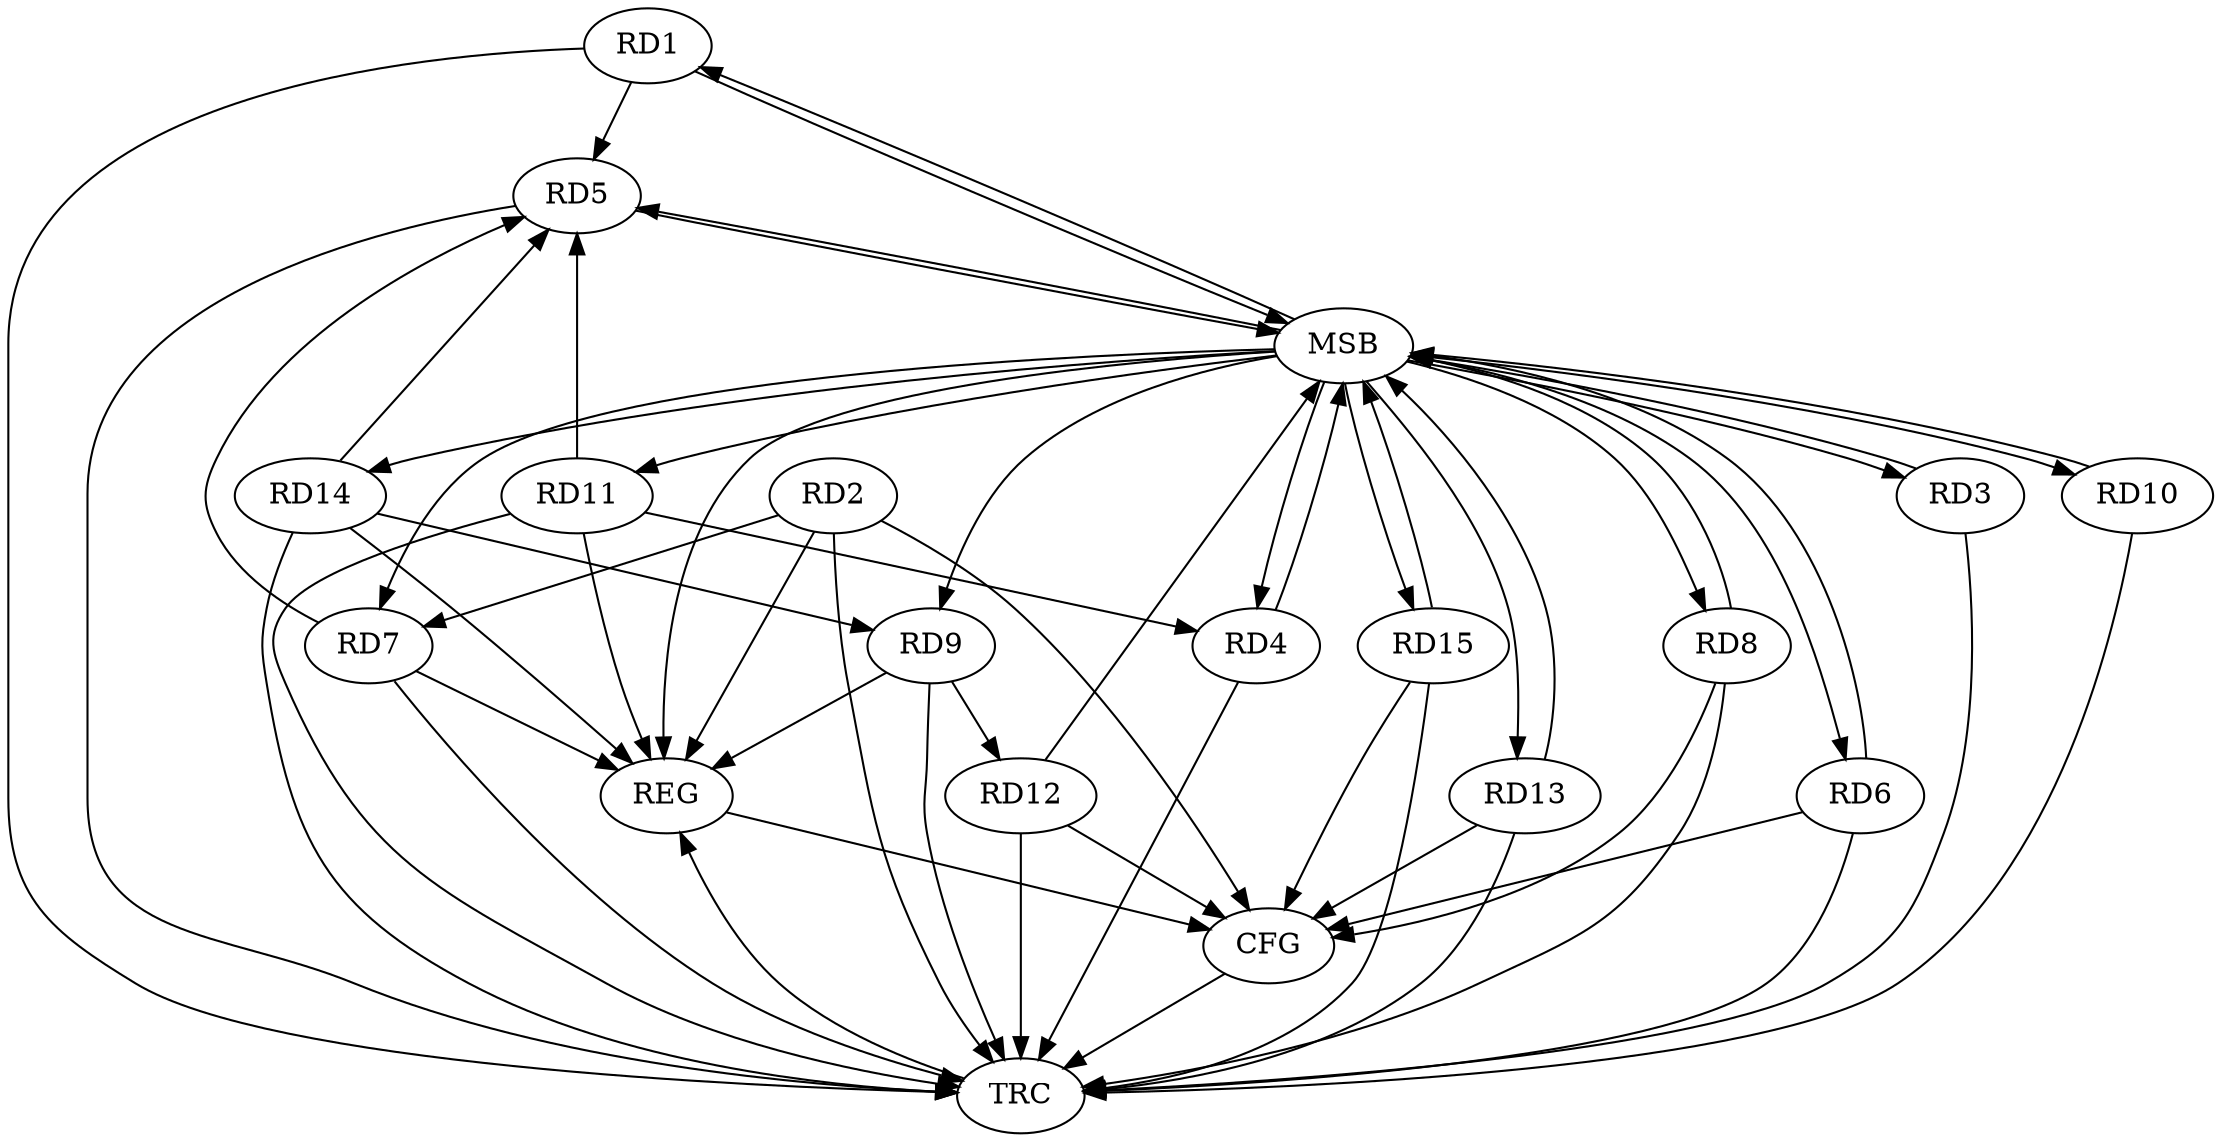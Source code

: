 strict digraph G {
  RD1 [ label="RD1" ];
  RD2 [ label="RD2" ];
  RD3 [ label="RD3" ];
  RD4 [ label="RD4" ];
  RD5 [ label="RD5" ];
  RD6 [ label="RD6" ];
  RD7 [ label="RD7" ];
  RD8 [ label="RD8" ];
  RD9 [ label="RD9" ];
  RD10 [ label="RD10" ];
  RD11 [ label="RD11" ];
  RD12 [ label="RD12" ];
  RD13 [ label="RD13" ];
  RD14 [ label="RD14" ];
  RD15 [ label="RD15" ];
  REG [ label="REG" ];
  MSB [ label="MSB" ];
  CFG [ label="CFG" ];
  TRC [ label="TRC" ];
  RD2 -> RD7;
  RD11 -> RD4;
  RD7 -> RD5;
  RD14 -> RD5;
  RD9 -> RD12;
  RD14 -> RD9;
  RD2 -> REG;
  RD7 -> REG;
  RD9 -> REG;
  RD11 -> REG;
  RD14 -> REG;
  RD1 -> MSB;
  MSB -> REG;
  RD3 -> MSB;
  MSB -> RD10;
  MSB -> RD11;
  MSB -> RD15;
  RD4 -> MSB;
  MSB -> RD6;
  MSB -> RD7;
  RD5 -> MSB;
  MSB -> RD4;
  MSB -> RD14;
  RD6 -> MSB;
  MSB -> RD3;
  RD8 -> MSB;
  MSB -> RD9;
  RD10 -> MSB;
  RD12 -> MSB;
  MSB -> RD1;
  MSB -> RD13;
  RD13 -> MSB;
  MSB -> RD5;
  MSB -> RD8;
  RD15 -> MSB;
  RD13 -> CFG;
  RD2 -> CFG;
  RD12 -> CFG;
  RD6 -> CFG;
  RD15 -> CFG;
  RD8 -> CFG;
  REG -> CFG;
  RD1 -> TRC;
  RD2 -> TRC;
  RD3 -> TRC;
  RD4 -> TRC;
  RD5 -> TRC;
  RD6 -> TRC;
  RD7 -> TRC;
  RD8 -> TRC;
  RD9 -> TRC;
  RD10 -> TRC;
  RD11 -> TRC;
  RD12 -> TRC;
  RD13 -> TRC;
  RD14 -> TRC;
  RD15 -> TRC;
  CFG -> TRC;
  TRC -> REG;
  RD1 -> RD5;
  RD11 -> RD5;
}
